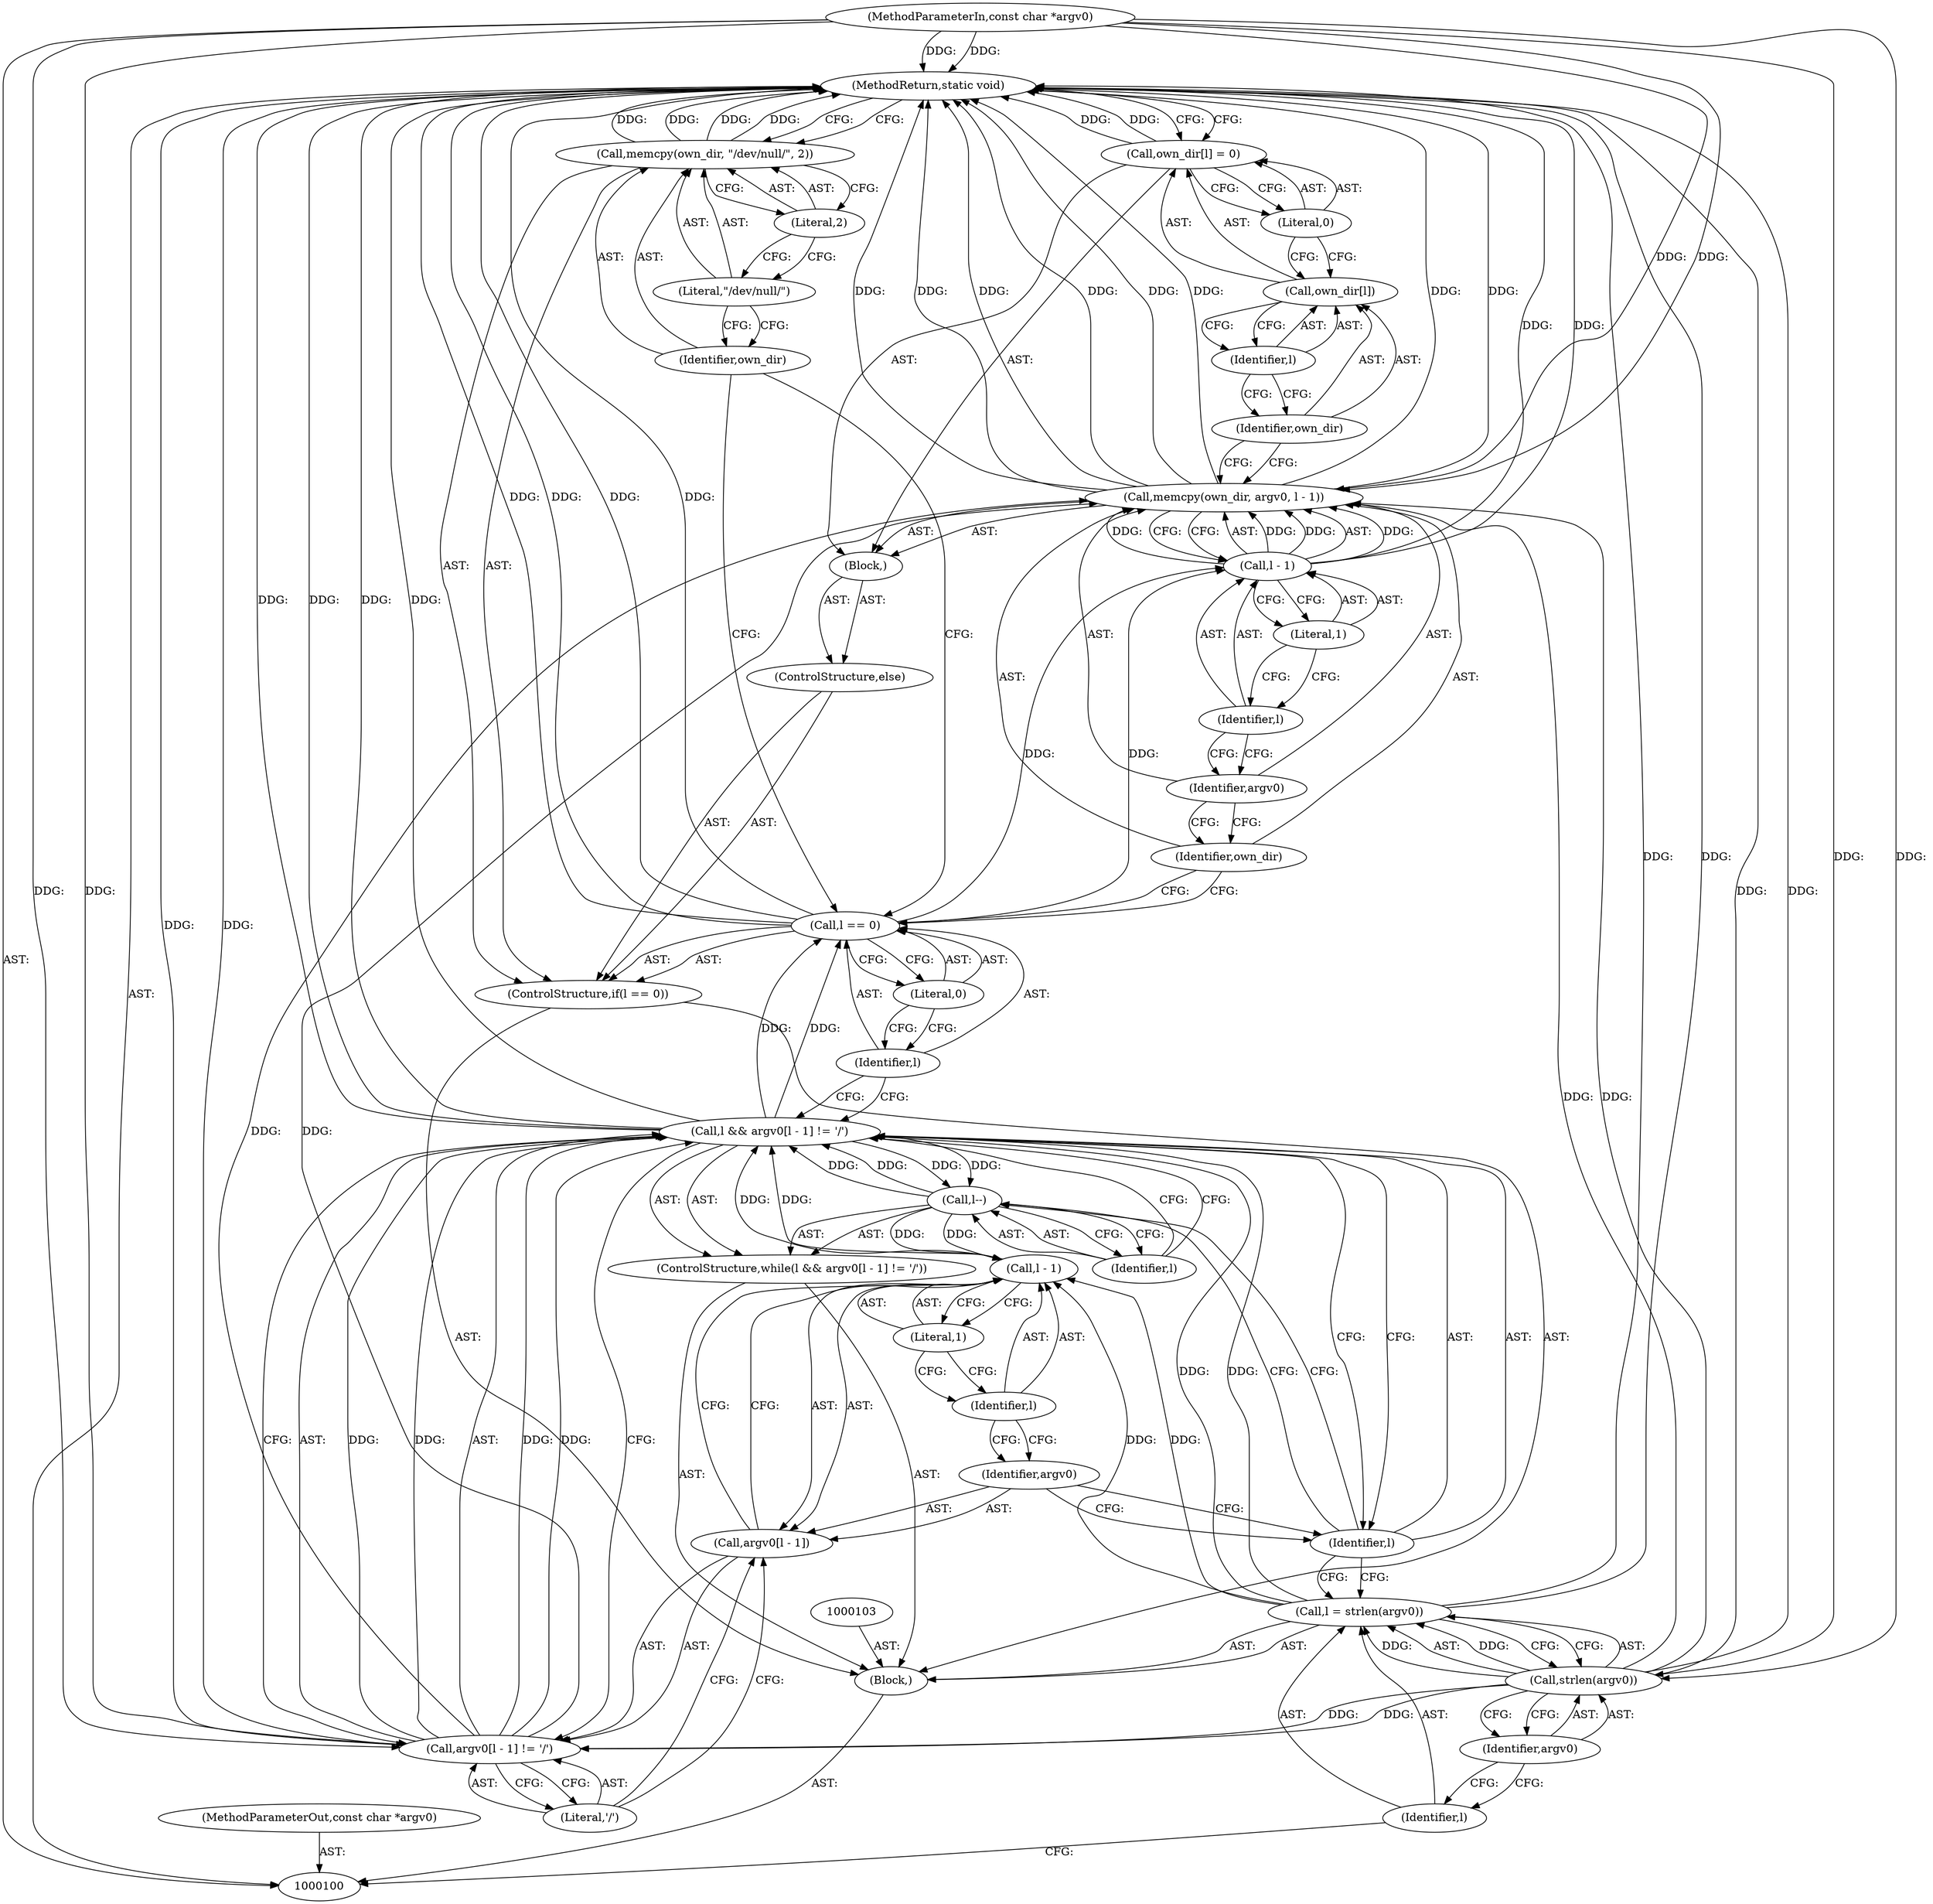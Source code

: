 digraph "0_proxychains-ng_9ab7dbeb3baff67a51d0c5e71465c453be0890b5#diff-803c5170888b8642f2a97e5e9423d399" {
"1000141" [label="(MethodReturn,static void)"];
"1000101" [label="(MethodParameterIn,const char *argv0)"];
"1000195" [label="(MethodParameterOut,const char *argv0)"];
"1000102" [label="(Block,)"];
"1000128" [label="(ControlStructure,else)"];
"1000129" [label="(Block,)"];
"1000131" [label="(Identifier,own_dir)"];
"1000132" [label="(Identifier,argv0)"];
"1000133" [label="(Call,l - 1)"];
"1000134" [label="(Identifier,l)"];
"1000130" [label="(Call,memcpy(own_dir, argv0, l - 1))"];
"1000135" [label="(Literal,1)"];
"1000139" [label="(Identifier,l)"];
"1000140" [label="(Literal,0)"];
"1000136" [label="(Call,own_dir[l] = 0)"];
"1000137" [label="(Call,own_dir[l])"];
"1000138" [label="(Identifier,own_dir)"];
"1000106" [label="(Call,strlen(argv0))"];
"1000107" [label="(Identifier,argv0)"];
"1000104" [label="(Call,l = strlen(argv0))"];
"1000105" [label="(Identifier,l)"];
"1000111" [label="(Call,argv0[l - 1] != '/')"];
"1000112" [label="(Call,argv0[l - 1])"];
"1000113" [label="(Identifier,argv0)"];
"1000114" [label="(Call,l - 1)"];
"1000115" [label="(Identifier,l)"];
"1000108" [label="(ControlStructure,while(l && argv0[l - 1] != '/'))"];
"1000116" [label="(Literal,1)"];
"1000117" [label="(Literal,'/')"];
"1000109" [label="(Call,l && argv0[l - 1] != '/')"];
"1000110" [label="(Identifier,l)"];
"1000118" [label="(Call,l--)"];
"1000119" [label="(Identifier,l)"];
"1000123" [label="(Literal,0)"];
"1000120" [label="(ControlStructure,if(l == 0))"];
"1000121" [label="(Call,l == 0)"];
"1000122" [label="(Identifier,l)"];
"1000126" [label="(Literal,\"/dev/null/\")"];
"1000124" [label="(Call,memcpy(own_dir, \"/dev/null/\", 2))"];
"1000127" [label="(Literal,2)"];
"1000125" [label="(Identifier,own_dir)"];
"1000141" -> "1000100"  [label="AST: "];
"1000141" -> "1000124"  [label="CFG: "];
"1000141" -> "1000136"  [label="CFG: "];
"1000130" -> "1000141"  [label="DDG: "];
"1000130" -> "1000141"  [label="DDG: "];
"1000130" -> "1000141"  [label="DDG: "];
"1000130" -> "1000141"  [label="DDG: "];
"1000124" -> "1000141"  [label="DDG: "];
"1000124" -> "1000141"  [label="DDG: "];
"1000106" -> "1000141"  [label="DDG: "];
"1000133" -> "1000141"  [label="DDG: "];
"1000121" -> "1000141"  [label="DDG: "];
"1000121" -> "1000141"  [label="DDG: "];
"1000101" -> "1000141"  [label="DDG: "];
"1000109" -> "1000141"  [label="DDG: "];
"1000109" -> "1000141"  [label="DDG: "];
"1000111" -> "1000141"  [label="DDG: "];
"1000136" -> "1000141"  [label="DDG: "];
"1000104" -> "1000141"  [label="DDG: "];
"1000101" -> "1000100"  [label="AST: "];
"1000101" -> "1000141"  [label="DDG: "];
"1000101" -> "1000106"  [label="DDG: "];
"1000101" -> "1000111"  [label="DDG: "];
"1000101" -> "1000130"  [label="DDG: "];
"1000195" -> "1000100"  [label="AST: "];
"1000102" -> "1000100"  [label="AST: "];
"1000103" -> "1000102"  [label="AST: "];
"1000104" -> "1000102"  [label="AST: "];
"1000108" -> "1000102"  [label="AST: "];
"1000120" -> "1000102"  [label="AST: "];
"1000128" -> "1000120"  [label="AST: "];
"1000129" -> "1000128"  [label="AST: "];
"1000129" -> "1000128"  [label="AST: "];
"1000130" -> "1000129"  [label="AST: "];
"1000136" -> "1000129"  [label="AST: "];
"1000131" -> "1000130"  [label="AST: "];
"1000131" -> "1000121"  [label="CFG: "];
"1000132" -> "1000131"  [label="CFG: "];
"1000132" -> "1000130"  [label="AST: "];
"1000132" -> "1000131"  [label="CFG: "];
"1000134" -> "1000132"  [label="CFG: "];
"1000133" -> "1000130"  [label="AST: "];
"1000133" -> "1000135"  [label="CFG: "];
"1000134" -> "1000133"  [label="AST: "];
"1000135" -> "1000133"  [label="AST: "];
"1000130" -> "1000133"  [label="CFG: "];
"1000133" -> "1000141"  [label="DDG: "];
"1000133" -> "1000130"  [label="DDG: "];
"1000133" -> "1000130"  [label="DDG: "];
"1000121" -> "1000133"  [label="DDG: "];
"1000134" -> "1000133"  [label="AST: "];
"1000134" -> "1000132"  [label="CFG: "];
"1000135" -> "1000134"  [label="CFG: "];
"1000130" -> "1000129"  [label="AST: "];
"1000130" -> "1000133"  [label="CFG: "];
"1000131" -> "1000130"  [label="AST: "];
"1000132" -> "1000130"  [label="AST: "];
"1000133" -> "1000130"  [label="AST: "];
"1000138" -> "1000130"  [label="CFG: "];
"1000130" -> "1000141"  [label="DDG: "];
"1000130" -> "1000141"  [label="DDG: "];
"1000130" -> "1000141"  [label="DDG: "];
"1000130" -> "1000141"  [label="DDG: "];
"1000106" -> "1000130"  [label="DDG: "];
"1000111" -> "1000130"  [label="DDG: "];
"1000101" -> "1000130"  [label="DDG: "];
"1000133" -> "1000130"  [label="DDG: "];
"1000133" -> "1000130"  [label="DDG: "];
"1000135" -> "1000133"  [label="AST: "];
"1000135" -> "1000134"  [label="CFG: "];
"1000133" -> "1000135"  [label="CFG: "];
"1000139" -> "1000137"  [label="AST: "];
"1000139" -> "1000138"  [label="CFG: "];
"1000137" -> "1000139"  [label="CFG: "];
"1000140" -> "1000136"  [label="AST: "];
"1000140" -> "1000137"  [label="CFG: "];
"1000136" -> "1000140"  [label="CFG: "];
"1000136" -> "1000129"  [label="AST: "];
"1000136" -> "1000140"  [label="CFG: "];
"1000137" -> "1000136"  [label="AST: "];
"1000140" -> "1000136"  [label="AST: "];
"1000141" -> "1000136"  [label="CFG: "];
"1000136" -> "1000141"  [label="DDG: "];
"1000137" -> "1000136"  [label="AST: "];
"1000137" -> "1000139"  [label="CFG: "];
"1000138" -> "1000137"  [label="AST: "];
"1000139" -> "1000137"  [label="AST: "];
"1000140" -> "1000137"  [label="CFG: "];
"1000138" -> "1000137"  [label="AST: "];
"1000138" -> "1000130"  [label="CFG: "];
"1000139" -> "1000138"  [label="CFG: "];
"1000106" -> "1000104"  [label="AST: "];
"1000106" -> "1000107"  [label="CFG: "];
"1000107" -> "1000106"  [label="AST: "];
"1000104" -> "1000106"  [label="CFG: "];
"1000106" -> "1000141"  [label="DDG: "];
"1000106" -> "1000104"  [label="DDG: "];
"1000101" -> "1000106"  [label="DDG: "];
"1000106" -> "1000111"  [label="DDG: "];
"1000106" -> "1000130"  [label="DDG: "];
"1000107" -> "1000106"  [label="AST: "];
"1000107" -> "1000105"  [label="CFG: "];
"1000106" -> "1000107"  [label="CFG: "];
"1000104" -> "1000102"  [label="AST: "];
"1000104" -> "1000106"  [label="CFG: "];
"1000105" -> "1000104"  [label="AST: "];
"1000106" -> "1000104"  [label="AST: "];
"1000110" -> "1000104"  [label="CFG: "];
"1000104" -> "1000141"  [label="DDG: "];
"1000106" -> "1000104"  [label="DDG: "];
"1000104" -> "1000109"  [label="DDG: "];
"1000104" -> "1000114"  [label="DDG: "];
"1000105" -> "1000104"  [label="AST: "];
"1000105" -> "1000100"  [label="CFG: "];
"1000107" -> "1000105"  [label="CFG: "];
"1000111" -> "1000109"  [label="AST: "];
"1000111" -> "1000117"  [label="CFG: "];
"1000112" -> "1000111"  [label="AST: "];
"1000117" -> "1000111"  [label="AST: "];
"1000109" -> "1000111"  [label="CFG: "];
"1000111" -> "1000141"  [label="DDG: "];
"1000111" -> "1000109"  [label="DDG: "];
"1000111" -> "1000109"  [label="DDG: "];
"1000106" -> "1000111"  [label="DDG: "];
"1000101" -> "1000111"  [label="DDG: "];
"1000111" -> "1000130"  [label="DDG: "];
"1000112" -> "1000111"  [label="AST: "];
"1000112" -> "1000114"  [label="CFG: "];
"1000113" -> "1000112"  [label="AST: "];
"1000114" -> "1000112"  [label="AST: "];
"1000117" -> "1000112"  [label="CFG: "];
"1000113" -> "1000112"  [label="AST: "];
"1000113" -> "1000110"  [label="CFG: "];
"1000115" -> "1000113"  [label="CFG: "];
"1000114" -> "1000112"  [label="AST: "];
"1000114" -> "1000116"  [label="CFG: "];
"1000115" -> "1000114"  [label="AST: "];
"1000116" -> "1000114"  [label="AST: "];
"1000112" -> "1000114"  [label="CFG: "];
"1000114" -> "1000109"  [label="DDG: "];
"1000104" -> "1000114"  [label="DDG: "];
"1000118" -> "1000114"  [label="DDG: "];
"1000115" -> "1000114"  [label="AST: "];
"1000115" -> "1000113"  [label="CFG: "];
"1000116" -> "1000115"  [label="CFG: "];
"1000108" -> "1000102"  [label="AST: "];
"1000109" -> "1000108"  [label="AST: "];
"1000118" -> "1000108"  [label="AST: "];
"1000116" -> "1000114"  [label="AST: "];
"1000116" -> "1000115"  [label="CFG: "];
"1000114" -> "1000116"  [label="CFG: "];
"1000117" -> "1000111"  [label="AST: "];
"1000117" -> "1000112"  [label="CFG: "];
"1000111" -> "1000117"  [label="CFG: "];
"1000109" -> "1000108"  [label="AST: "];
"1000109" -> "1000110"  [label="CFG: "];
"1000109" -> "1000111"  [label="CFG: "];
"1000110" -> "1000109"  [label="AST: "];
"1000111" -> "1000109"  [label="AST: "];
"1000119" -> "1000109"  [label="CFG: "];
"1000122" -> "1000109"  [label="CFG: "];
"1000109" -> "1000141"  [label="DDG: "];
"1000109" -> "1000141"  [label="DDG: "];
"1000104" -> "1000109"  [label="DDG: "];
"1000114" -> "1000109"  [label="DDG: "];
"1000118" -> "1000109"  [label="DDG: "];
"1000111" -> "1000109"  [label="DDG: "];
"1000111" -> "1000109"  [label="DDG: "];
"1000109" -> "1000118"  [label="DDG: "];
"1000109" -> "1000121"  [label="DDG: "];
"1000110" -> "1000109"  [label="AST: "];
"1000110" -> "1000118"  [label="CFG: "];
"1000110" -> "1000104"  [label="CFG: "];
"1000113" -> "1000110"  [label="CFG: "];
"1000109" -> "1000110"  [label="CFG: "];
"1000118" -> "1000108"  [label="AST: "];
"1000118" -> "1000119"  [label="CFG: "];
"1000119" -> "1000118"  [label="AST: "];
"1000110" -> "1000118"  [label="CFG: "];
"1000118" -> "1000109"  [label="DDG: "];
"1000118" -> "1000114"  [label="DDG: "];
"1000109" -> "1000118"  [label="DDG: "];
"1000119" -> "1000118"  [label="AST: "];
"1000119" -> "1000109"  [label="CFG: "];
"1000118" -> "1000119"  [label="CFG: "];
"1000123" -> "1000121"  [label="AST: "];
"1000123" -> "1000122"  [label="CFG: "];
"1000121" -> "1000123"  [label="CFG: "];
"1000120" -> "1000102"  [label="AST: "];
"1000121" -> "1000120"  [label="AST: "];
"1000124" -> "1000120"  [label="AST: "];
"1000128" -> "1000120"  [label="AST: "];
"1000121" -> "1000120"  [label="AST: "];
"1000121" -> "1000123"  [label="CFG: "];
"1000122" -> "1000121"  [label="AST: "];
"1000123" -> "1000121"  [label="AST: "];
"1000125" -> "1000121"  [label="CFG: "];
"1000131" -> "1000121"  [label="CFG: "];
"1000121" -> "1000141"  [label="DDG: "];
"1000121" -> "1000141"  [label="DDG: "];
"1000109" -> "1000121"  [label="DDG: "];
"1000121" -> "1000133"  [label="DDG: "];
"1000122" -> "1000121"  [label="AST: "];
"1000122" -> "1000109"  [label="CFG: "];
"1000123" -> "1000122"  [label="CFG: "];
"1000126" -> "1000124"  [label="AST: "];
"1000126" -> "1000125"  [label="CFG: "];
"1000127" -> "1000126"  [label="CFG: "];
"1000124" -> "1000120"  [label="AST: "];
"1000124" -> "1000127"  [label="CFG: "];
"1000125" -> "1000124"  [label="AST: "];
"1000126" -> "1000124"  [label="AST: "];
"1000127" -> "1000124"  [label="AST: "];
"1000141" -> "1000124"  [label="CFG: "];
"1000124" -> "1000141"  [label="DDG: "];
"1000124" -> "1000141"  [label="DDG: "];
"1000127" -> "1000124"  [label="AST: "];
"1000127" -> "1000126"  [label="CFG: "];
"1000124" -> "1000127"  [label="CFG: "];
"1000125" -> "1000124"  [label="AST: "];
"1000125" -> "1000121"  [label="CFG: "];
"1000126" -> "1000125"  [label="CFG: "];
}
